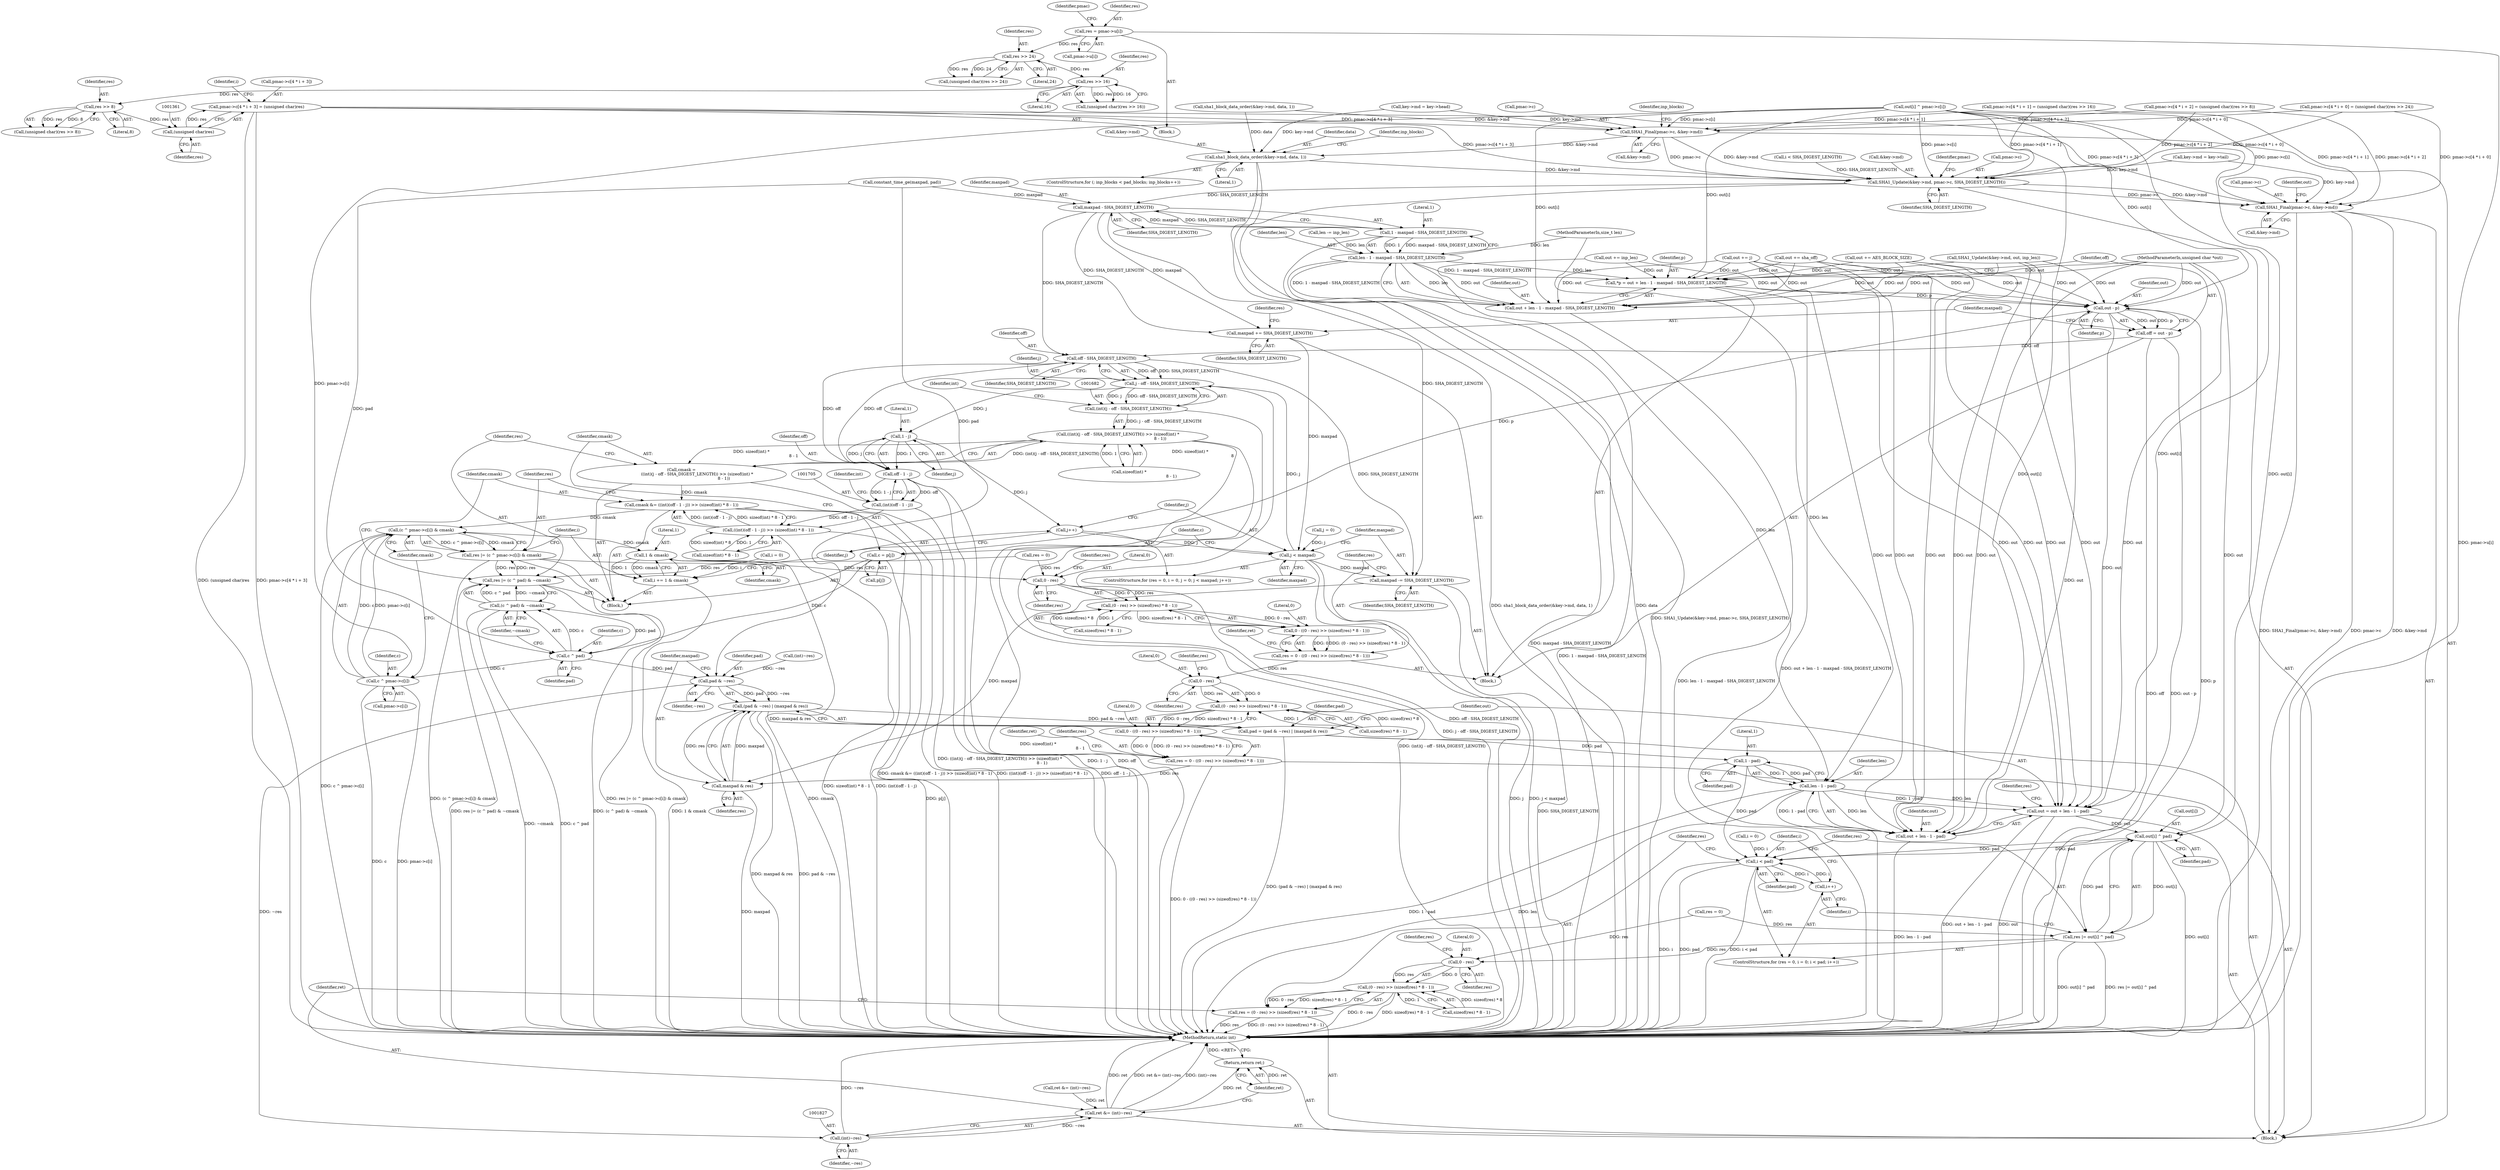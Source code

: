 digraph "0_openssl_68595c0c2886e7942a14f98c17a55a88afb6c292@array" {
"1001350" [label="(Call,pmac->c[4 * i + 3] = (unsigned char)res)"];
"1001360" [label="(Call,(unsigned char)res)"];
"1001347" [label="(Call,res >> 8)"];
"1001332" [label="(Call,res >> 16)"];
"1001317" [label="(Call,res >> 24)"];
"1001298" [label="(Call,res = pmac->u[i])"];
"1001530" [label="(Call,SHA1_Final(pmac->c, &key->md))"];
"1001594" [label="(Call,sha1_block_data_order(&key->md, data, 1))"];
"1001608" [label="(Call,SHA1_Update(&key->md, pmac->c, SHA_DIGEST_LENGTH))"];
"1001617" [label="(Call,SHA1_Final(pmac->c, &key->md))"];
"1001641" [label="(Call,maxpad - SHA_DIGEST_LENGTH)"];
"1001639" [label="(Call,1 - maxpad - SHA_DIGEST_LENGTH)"];
"1001637" [label="(Call,len - 1 - maxpad - SHA_DIGEST_LENGTH)"];
"1001633" [label="(Call,*p = out + len - 1 - maxpad - SHA_DIGEST_LENGTH)"];
"1001647" [label="(Call,out - p)"];
"1001645" [label="(Call,off = out - p)"];
"1001685" [label="(Call,off - SHA_DIGEST_LENGTH)"];
"1001683" [label="(Call,j - off - SHA_DIGEST_LENGTH)"];
"1001681" [label="(Call,(int)(j - off - SHA_DIGEST_LENGTH))"];
"1001680" [label="(Call,((int)(j - off - SHA_DIGEST_LENGTH)) >> (sizeof(int) *\n                                                                 8 - 1))"];
"1001678" [label="(Call,cmask =\n                        ((int)(j - off - SHA_DIGEST_LENGTH)) >> (sizeof(int) *\n                                                                 8 - 1))"];
"1001701" [label="(Call,cmask &= ((int)(off - 1 - j)) >> (sizeof(int) * 8 - 1))"];
"1001719" [label="(Call,(c ^ pmac->c[i]) & cmask)"];
"1001717" [label="(Call,res |= (c ^ pmac->c[i]) & cmask)"];
"1001694" [label="(Call,res |= (c ^ pad) & ~cmask)"];
"1001741" [label="(Call,0 - res)"];
"1001740" [label="(Call,(0 - res) >> (sizeof(res) * 8 - 1))"];
"1001738" [label="(Call,0 - ((0 - res) >> (sizeof(res) * 8 - 1)))"];
"1001736" [label="(Call,res = 0 - ((0 - res) >> (sizeof(res) * 8 - 1)))"];
"1001760" [label="(Call,0 - res)"];
"1001759" [label="(Call,(0 - res) >> (sizeof(res) * 8 - 1))"];
"1001757" [label="(Call,0 - ((0 - res) >> (sizeof(res) * 8 - 1)))"];
"1001755" [label="(Call,res = 0 - ((0 - res) >> (sizeof(res) * 8 - 1)))"];
"1001780" [label="(Call,maxpad & res)"];
"1001776" [label="(Call,(pad & ~res) | (maxpad & res))"];
"1001774" [label="(Call,pad = (pad & ~res) | (maxpad & res))"];
"1001789" [label="(Call,1 - pad)"];
"1001787" [label="(Call,len - 1 - pad)"];
"1001783" [label="(Call,out = out + len - 1 - pad)"];
"1001807" [label="(Call,out[i] ^ pad)"];
"1001800" [label="(Call,i < pad)"];
"1001803" [label="(Call,i++)"];
"1001805" [label="(Call,res |= out[i] ^ pad)"];
"1001815" [label="(Call,0 - res)"];
"1001814" [label="(Call,(0 - res) >> (sizeof(res) * 8 - 1))"];
"1001812" [label="(Call,res = (0 - res) >> (sizeof(res) * 8 - 1))"];
"1001785" [label="(Call,out + len - 1 - pad)"];
"1001730" [label="(Call,1 & cmask)"];
"1001728" [label="(Call,i += 1 & cmask)"];
"1001708" [label="(Call,1 - j)"];
"1001670" [label="(Call,j++)"];
"1001667" [label="(Call,j < maxpad)"];
"1001733" [label="(Call,maxpad -= SHA_DIGEST_LENGTH)"];
"1001706" [label="(Call,off - 1 - j)"];
"1001704" [label="(Call,(int)(off - 1 - j))"];
"1001703" [label="(Call,((int)(off - 1 - j)) >> (sizeof(int) * 8 - 1))"];
"1001673" [label="(Call,c = p[j])"];
"1001697" [label="(Call,c ^ pad)"];
"1001696" [label="(Call,(c ^ pad) & ~cmask)"];
"1001720" [label="(Call,c ^ pmac->c[i])"];
"1001777" [label="(Call,pad & ~res)"];
"1001826" [label="(Call,(int)~res)"];
"1001824" [label="(Call,ret &= (int)~res)"];
"1001829" [label="(Return,return ret;)"];
"1001635" [label="(Call,out + len - 1 - maxpad - SHA_DIGEST_LENGTH)"];
"1001652" [label="(Call,maxpad += SHA_DIGEST_LENGTH)"];
"1001613" [label="(Call,pmac->c)"];
"1001704" [label="(Call,(int)(off - 1 - j))"];
"1001673" [label="(Call,c = p[j])"];
"1001658" [label="(Identifier,res)"];
"1001739" [label="(Literal,0)"];
"1001531" [label="(Call,pmac->c)"];
"1001694" [label="(Call,res |= (c ^ pad) & ~cmask)"];
"1001600" [label="(Literal,1)"];
"1001805" [label="(Call,res |= out[i] ^ pad)"];
"1001639" [label="(Call,1 - maxpad - SHA_DIGEST_LENGTH)"];
"1001654" [label="(Identifier,SHA_DIGEST_LENGTH)"];
"1001688" [label="(Call,sizeof(int) *\n                                                                 8 - 1)"];
"1001731" [label="(Literal,1)"];
"1001643" [label="(Identifier,SHA_DIGEST_LENGTH)"];
"1001794" [label="(Call,res = 0)"];
"1001530" [label="(Call,SHA1_Final(pmac->c, &key->md))"];
"1001348" [label="(Identifier,res)"];
"1001783" [label="(Call,out = out + len - 1 - pad)"];
"1001298" [label="(Call,res = pmac->u[i])"];
"1001747" [label="(Identifier,res)"];
"1001333" [label="(Identifier,res)"];
"1001761" [label="(Literal,0)"];
"1001788" [label="(Identifier,len)"];
"1001710" [label="(Identifier,j)"];
"1001636" [label="(Identifier,out)"];
"1001617" [label="(Call,SHA1_Final(pmac->c, &key->md))"];
"1001721" [label="(Identifier,c)"];
"1001646" [label="(Identifier,off)"];
"1001649" [label="(Identifier,p)"];
"1001669" [label="(Identifier,maxpad)"];
"1001789" [label="(Call,1 - pad)"];
"1001320" [label="(Call,pmac->c[4 * i + 1] = (unsigned char)(res >> 16))"];
"1001681" [label="(Call,(int)(j - off - SHA_DIGEST_LENGTH))"];
"1001801" [label="(Identifier,i)"];
"1001350" [label="(Call,pmac->c[4 * i + 3] = (unsigned char)res)"];
"1001618" [label="(Call,pmac->c)"];
"1001733" [label="(Call,maxpad -= SHA_DIGEST_LENGTH)"];
"1001616" [label="(Identifier,SHA_DIGEST_LENGTH)"];
"1001813" [label="(Identifier,res)"];
"1001732" [label="(Identifier,cmask)"];
"1001588" [label="(ControlStructure,for (; inp_blocks < pad_blocks; inp_blocks++))"];
"1001626" [label="(Identifier,out)"];
"1001668" [label="(Identifier,j)"];
"1001372" [label="(Call,sha1_block_data_order(&key->md, data, 1))"];
"1001766" [label="(Identifier,res)"];
"1001667" [label="(Call,j < maxpad)"];
"1001648" [label="(Identifier,out)"];
"1001769" [label="(Call,ret &= (int)~res)"];
"1001743" [label="(Identifier,res)"];
"1001759" [label="(Call,(0 - res) >> (sizeof(res) * 8 - 1))"];
"1001647" [label="(Call,out - p)"];
"1000540" [label="(Call,i < SHA_DIGEST_LENGTH)"];
"1000844" [label="(Call,out += j)"];
"1001638" [label="(Identifier,len)"];
"1001814" [label="(Call,(0 - res) >> (sizeof(res) * 8 - 1))"];
"1001778" [label="(Identifier,pad)"];
"1001674" [label="(Identifier,c)"];
"1001738" [label="(Call,0 - ((0 - res) >> (sizeof(res) * 8 - 1)))"];
"1001800" [label="(Call,i < pad)"];
"1001625" [label="(Call,out += inp_len)"];
"1001308" [label="(Identifier,pmac)"];
"1001736" [label="(Call,res = 0 - ((0 - res) >> (sizeof(res) * 8 - 1)))"];
"1001542" [label="(Identifier,inp_blocks)"];
"1001782" [label="(Identifier,res)"];
"1001786" [label="(Identifier,out)"];
"1001657" [label="(Call,res = 0)"];
"1001678" [label="(Call,cmask =\n                        ((int)(j - off - SHA_DIGEST_LENGTH)) >> (sizeof(int) *\n                                                                 8 - 1))"];
"1001635" [label="(Call,out + len - 1 - maxpad - SHA_DIGEST_LENGTH)"];
"1001653" [label="(Identifier,maxpad)"];
"1001757" [label="(Call,0 - ((0 - res) >> (sizeof(res) * 8 - 1)))"];
"1001755" [label="(Call,res = 0 - ((0 - res) >> (sizeof(res) * 8 - 1)))"];
"1001787" [label="(Call,len - 1 - pad)"];
"1001744" [label="(Call,sizeof(res) * 8 - 1)"];
"1001777" [label="(Call,pad & ~res)"];
"1001670" [label="(Call,j++)"];
"1001727" [label="(Identifier,cmask)"];
"1001700" [label="(Identifier,~cmask)"];
"1001599" [label="(Identifier,data)"];
"1001637" [label="(Call,len - 1 - maxpad - SHA_DIGEST_LENGTH)"];
"1001687" [label="(Identifier,SHA_DIGEST_LENGTH)"];
"1001702" [label="(Identifier,cmask)"];
"1001675" [label="(Call,p[j])"];
"1001806" [label="(Identifier,res)"];
"1001722" [label="(Call,pmac->c[i])"];
"1001701" [label="(Call,cmask &= ((int)(off - 1 - j)) >> (sizeof(int) * 8 - 1))"];
"1001817" [label="(Identifier,res)"];
"1001691" [label="(Identifier,int)"];
"1001714" [label="(Identifier,int)"];
"1001699" [label="(Identifier,pad)"];
"1001708" [label="(Call,1 - j)"];
"1001362" [label="(Identifier,res)"];
"1001633" [label="(Call,*p = out + len - 1 - maxpad - SHA_DIGEST_LENGTH)"];
"1001774" [label="(Call,pad = (pad & ~res) | (maxpad & res))"];
"1001825" [label="(Identifier,ret)"];
"1001784" [label="(Identifier,out)"];
"1001679" [label="(Identifier,cmask)"];
"1001645" [label="(Call,off = out - p)"];
"1000126" [label="(MethodParameterIn,size_t len)"];
"1001609" [label="(Call,&key->md)"];
"1001652" [label="(Call,maxpad += SHA_DIGEST_LENGTH)"];
"1001719" [label="(Call,(c ^ pmac->c[i]) & cmask)"];
"1001717" [label="(Call,res |= (c ^ pmac->c[i]) & cmask)"];
"1000643" [label="(Call,constant_time_ge(maxpad, pad))"];
"1001818" [label="(Call,sizeof(res) * 8 - 1)"];
"1001737" [label="(Identifier,res)"];
"1001300" [label="(Call,pmac->u[i])"];
"1001695" [label="(Identifier,res)"];
"1001319" [label="(Literal,24)"];
"1001775" [label="(Identifier,pad)"];
"1001971" [label="(MethodReturn,static int)"];
"1001317" [label="(Call,res >> 24)"];
"1001815" [label="(Call,0 - res)"];
"1001711" [label="(Call,sizeof(int) * 8 - 1)"];
"1001664" [label="(Call,j = 0)"];
"1001640" [label="(Literal,1)"];
"1001684" [label="(Identifier,j)"];
"1001655" [label="(ControlStructure,for (res = 0, i = 0, j = 0; j < maxpad; j++))"];
"1001698" [label="(Identifier,c)"];
"1001297" [label="(Block,)"];
"1001830" [label="(Identifier,ret)"];
"1001296" [label="(Identifier,i)"];
"1001821" [label="(Identifier,res)"];
"1001593" [label="(Identifier,inp_blocks)"];
"1000800" [label="(Call,SHA1_Update(&key->md, out, inp_len))"];
"1001351" [label="(Call,pmac->c[4 * i + 3])"];
"1001534" [label="(Call,&key->md)"];
"1001779" [label="(Identifier,~res)"];
"1001781" [label="(Identifier,maxpad)"];
"1001718" [label="(Identifier,res)"];
"1001808" [label="(Call,out[i])"];
"1001780" [label="(Call,maxpad & res)"];
"1001697" [label="(Call,c ^ pad)"];
"1001735" [label="(Identifier,SHA_DIGEST_LENGTH)"];
"1001345" [label="(Call,(unsigned char)(res >> 8))"];
"1001680" [label="(Call,((int)(j - off - SHA_DIGEST_LENGTH)) >> (sizeof(int) *\n                                                                 8 - 1))"];
"1001790" [label="(Literal,1)"];
"1001797" [label="(Call,i = 0)"];
"1001628" [label="(Call,len -= inp_len)"];
"1001758" [label="(Literal,0)"];
"1001829" [label="(Return,return ret;)"];
"1001709" [label="(Literal,1)"];
"1001335" [label="(Call,pmac->c[4 * i + 2] = (unsigned char)(res >> 8))"];
"1001740" [label="(Call,(0 - res) >> (sizeof(res) * 8 - 1))"];
"1001826" [label="(Call,(int)~res)"];
"1000547" [label="(Call,out[i] ^ pmac->c[i])"];
"1001318" [label="(Identifier,res)"];
"1001621" [label="(Call,&key->md)"];
"1001631" [label="(Block,)"];
"1001332" [label="(Call,res >> 16)"];
"1001771" [label="(Call,(int)~res)"];
"1001734" [label="(Identifier,maxpad)"];
"1001672" [label="(Block,)"];
"1000775" [label="(Call,out += sha_off)"];
"1001634" [label="(Identifier,p)"];
"1001683" [label="(Call,j - off - SHA_DIGEST_LENGTH)"];
"1001760" [label="(Call,0 - res)"];
"1001686" [label="(Identifier,off)"];
"1001729" [label="(Identifier,i)"];
"1000453" [label="(Block,)"];
"1001671" [label="(Identifier,j)"];
"1001594" [label="(Call,sha1_block_data_order(&key->md, data, 1))"];
"1001641" [label="(Call,maxpad - SHA_DIGEST_LENGTH)"];
"1001703" [label="(Call,((int)(off - 1 - j)) >> (sizeof(int) * 8 - 1))"];
"1001347" [label="(Call,res >> 8)"];
"1001315" [label="(Call,(unsigned char)(res >> 24))"];
"1001595" [label="(Call,&key->md)"];
"1001741" [label="(Call,0 - res)"];
"1001330" [label="(Call,(unsigned char)(res >> 16))"];
"1001803" [label="(Call,i++)"];
"1000124" [label="(MethodParameterIn,unsigned char *out)"];
"1001685" [label="(Call,off - SHA_DIGEST_LENGTH)"];
"1001807" [label="(Call,out[i] ^ pad)"];
"1001802" [label="(Identifier,pad)"];
"1001742" [label="(Literal,0)"];
"1000683" [label="(Call,key->md = key->head)"];
"1001707" [label="(Identifier,off)"];
"1001816" [label="(Literal,0)"];
"1001334" [label="(Literal,16)"];
"1001824" [label="(Call,ret &= (int)~res)"];
"1001763" [label="(Call,sizeof(res) * 8 - 1)"];
"1001770" [label="(Identifier,ret)"];
"1001619" [label="(Identifier,pmac)"];
"1001804" [label="(Identifier,i)"];
"1001751" [label="(Identifier,ret)"];
"1001828" [label="(Identifier,~res)"];
"1001728" [label="(Call,i += 1 & cmask)"];
"1001792" [label="(ControlStructure,for (res = 0, i = 0; i < pad; i++))"];
"1001785" [label="(Call,out + len - 1 - pad)"];
"1000516" [label="(Call,out += AES_BLOCK_SIZE)"];
"1001811" [label="(Identifier,pad)"];
"1001756" [label="(Identifier,res)"];
"1001601" [label="(Call,key->md = key->tail)"];
"1001720" [label="(Call,c ^ pmac->c[i])"];
"1001776" [label="(Call,(pad & ~res) | (maxpad & res))"];
"1001795" [label="(Identifier,res)"];
"1001762" [label="(Identifier,res)"];
"1001299" [label="(Identifier,res)"];
"1001706" [label="(Call,off - 1 - j)"];
"1001642" [label="(Identifier,maxpad)"];
"1001305" [label="(Call,pmac->c[4 * i + 0] = (unsigned char)(res >> 24))"];
"1001730" [label="(Call,1 & cmask)"];
"1001696" [label="(Call,(c ^ pad) & ~cmask)"];
"1001608" [label="(Call,SHA1_Update(&key->md, pmac->c, SHA_DIGEST_LENGTH))"];
"1001791" [label="(Identifier,pad)"];
"1001812" [label="(Call,res = (0 - res) >> (sizeof(res) * 8 - 1))"];
"1001661" [label="(Call,i = 0)"];
"1001349" [label="(Literal,8)"];
"1001360" [label="(Call,(unsigned char)res)"];
"1001350" -> "1001297"  [label="AST: "];
"1001350" -> "1001360"  [label="CFG: "];
"1001351" -> "1001350"  [label="AST: "];
"1001360" -> "1001350"  [label="AST: "];
"1001296" -> "1001350"  [label="CFG: "];
"1001350" -> "1001971"  [label="DDG: (unsigned char)res"];
"1001350" -> "1001971"  [label="DDG: pmac->c[4 * i + 3]"];
"1001360" -> "1001350"  [label="DDG: res"];
"1001350" -> "1001530"  [label="DDG: pmac->c[4 * i + 3]"];
"1001350" -> "1001608"  [label="DDG: pmac->c[4 * i + 3]"];
"1001350" -> "1001617"  [label="DDG: pmac->c[4 * i + 3]"];
"1001360" -> "1001362"  [label="CFG: "];
"1001361" -> "1001360"  [label="AST: "];
"1001362" -> "1001360"  [label="AST: "];
"1001347" -> "1001360"  [label="DDG: res"];
"1001347" -> "1001345"  [label="AST: "];
"1001347" -> "1001349"  [label="CFG: "];
"1001348" -> "1001347"  [label="AST: "];
"1001349" -> "1001347"  [label="AST: "];
"1001345" -> "1001347"  [label="CFG: "];
"1001347" -> "1001345"  [label="DDG: res"];
"1001347" -> "1001345"  [label="DDG: 8"];
"1001332" -> "1001347"  [label="DDG: res"];
"1001332" -> "1001330"  [label="AST: "];
"1001332" -> "1001334"  [label="CFG: "];
"1001333" -> "1001332"  [label="AST: "];
"1001334" -> "1001332"  [label="AST: "];
"1001330" -> "1001332"  [label="CFG: "];
"1001332" -> "1001330"  [label="DDG: res"];
"1001332" -> "1001330"  [label="DDG: 16"];
"1001317" -> "1001332"  [label="DDG: res"];
"1001317" -> "1001315"  [label="AST: "];
"1001317" -> "1001319"  [label="CFG: "];
"1001318" -> "1001317"  [label="AST: "];
"1001319" -> "1001317"  [label="AST: "];
"1001315" -> "1001317"  [label="CFG: "];
"1001317" -> "1001315"  [label="DDG: res"];
"1001317" -> "1001315"  [label="DDG: 24"];
"1001298" -> "1001317"  [label="DDG: res"];
"1001298" -> "1001297"  [label="AST: "];
"1001298" -> "1001300"  [label="CFG: "];
"1001299" -> "1001298"  [label="AST: "];
"1001300" -> "1001298"  [label="AST: "];
"1001308" -> "1001298"  [label="CFG: "];
"1001298" -> "1001971"  [label="DDG: pmac->u[i]"];
"1001530" -> "1000453"  [label="AST: "];
"1001530" -> "1001534"  [label="CFG: "];
"1001531" -> "1001530"  [label="AST: "];
"1001534" -> "1001530"  [label="AST: "];
"1001542" -> "1001530"  [label="CFG: "];
"1001320" -> "1001530"  [label="DDG: pmac->c[4 * i + 1]"];
"1000547" -> "1001530"  [label="DDG: pmac->c[i]"];
"1001335" -> "1001530"  [label="DDG: pmac->c[4 * i + 2]"];
"1001305" -> "1001530"  [label="DDG: pmac->c[4 * i + 0]"];
"1000683" -> "1001530"  [label="DDG: key->md"];
"1001372" -> "1001530"  [label="DDG: &key->md"];
"1001530" -> "1001594"  [label="DDG: &key->md"];
"1001530" -> "1001608"  [label="DDG: &key->md"];
"1001530" -> "1001608"  [label="DDG: pmac->c"];
"1001594" -> "1001588"  [label="AST: "];
"1001594" -> "1001600"  [label="CFG: "];
"1001595" -> "1001594"  [label="AST: "];
"1001599" -> "1001594"  [label="AST: "];
"1001600" -> "1001594"  [label="AST: "];
"1001593" -> "1001594"  [label="CFG: "];
"1001594" -> "1001971"  [label="DDG: data"];
"1001594" -> "1001971"  [label="DDG: sha1_block_data_order(&key->md, data, 1)"];
"1000683" -> "1001594"  [label="DDG: key->md"];
"1001372" -> "1001594"  [label="DDG: data"];
"1001594" -> "1001608"  [label="DDG: &key->md"];
"1001608" -> "1000453"  [label="AST: "];
"1001608" -> "1001616"  [label="CFG: "];
"1001609" -> "1001608"  [label="AST: "];
"1001613" -> "1001608"  [label="AST: "];
"1001616" -> "1001608"  [label="AST: "];
"1001619" -> "1001608"  [label="CFG: "];
"1001608" -> "1001971"  [label="DDG: SHA1_Update(&key->md, pmac->c, SHA_DIGEST_LENGTH)"];
"1001601" -> "1001608"  [label="DDG: key->md"];
"1001320" -> "1001608"  [label="DDG: pmac->c[4 * i + 1]"];
"1000547" -> "1001608"  [label="DDG: pmac->c[i]"];
"1001335" -> "1001608"  [label="DDG: pmac->c[4 * i + 2]"];
"1001305" -> "1001608"  [label="DDG: pmac->c[4 * i + 0]"];
"1000540" -> "1001608"  [label="DDG: SHA_DIGEST_LENGTH"];
"1001608" -> "1001617"  [label="DDG: pmac->c"];
"1001608" -> "1001617"  [label="DDG: &key->md"];
"1001608" -> "1001641"  [label="DDG: SHA_DIGEST_LENGTH"];
"1001617" -> "1000453"  [label="AST: "];
"1001617" -> "1001621"  [label="CFG: "];
"1001618" -> "1001617"  [label="AST: "];
"1001621" -> "1001617"  [label="AST: "];
"1001626" -> "1001617"  [label="CFG: "];
"1001617" -> "1001971"  [label="DDG: &key->md"];
"1001617" -> "1001971"  [label="DDG: SHA1_Final(pmac->c, &key->md)"];
"1001617" -> "1001971"  [label="DDG: pmac->c"];
"1001320" -> "1001617"  [label="DDG: pmac->c[4 * i + 1]"];
"1000547" -> "1001617"  [label="DDG: pmac->c[i]"];
"1001335" -> "1001617"  [label="DDG: pmac->c[4 * i + 2]"];
"1001305" -> "1001617"  [label="DDG: pmac->c[4 * i + 0]"];
"1001601" -> "1001617"  [label="DDG: key->md"];
"1001641" -> "1001639"  [label="AST: "];
"1001641" -> "1001643"  [label="CFG: "];
"1001642" -> "1001641"  [label="AST: "];
"1001643" -> "1001641"  [label="AST: "];
"1001639" -> "1001641"  [label="CFG: "];
"1001641" -> "1001639"  [label="DDG: maxpad"];
"1001641" -> "1001639"  [label="DDG: SHA_DIGEST_LENGTH"];
"1000643" -> "1001641"  [label="DDG: maxpad"];
"1001641" -> "1001652"  [label="DDG: SHA_DIGEST_LENGTH"];
"1001641" -> "1001652"  [label="DDG: maxpad"];
"1001641" -> "1001685"  [label="DDG: SHA_DIGEST_LENGTH"];
"1001641" -> "1001733"  [label="DDG: SHA_DIGEST_LENGTH"];
"1001639" -> "1001637"  [label="AST: "];
"1001640" -> "1001639"  [label="AST: "];
"1001637" -> "1001639"  [label="CFG: "];
"1001639" -> "1001971"  [label="DDG: maxpad - SHA_DIGEST_LENGTH"];
"1001639" -> "1001637"  [label="DDG: 1"];
"1001639" -> "1001637"  [label="DDG: maxpad - SHA_DIGEST_LENGTH"];
"1001637" -> "1001635"  [label="AST: "];
"1001638" -> "1001637"  [label="AST: "];
"1001635" -> "1001637"  [label="CFG: "];
"1001637" -> "1001971"  [label="DDG: 1 - maxpad - SHA_DIGEST_LENGTH"];
"1001637" -> "1001633"  [label="DDG: len"];
"1001637" -> "1001633"  [label="DDG: 1 - maxpad - SHA_DIGEST_LENGTH"];
"1001637" -> "1001635"  [label="DDG: len"];
"1001637" -> "1001635"  [label="DDG: 1 - maxpad - SHA_DIGEST_LENGTH"];
"1001628" -> "1001637"  [label="DDG: len"];
"1000126" -> "1001637"  [label="DDG: len"];
"1001637" -> "1001787"  [label="DDG: len"];
"1001633" -> "1001631"  [label="AST: "];
"1001633" -> "1001635"  [label="CFG: "];
"1001634" -> "1001633"  [label="AST: "];
"1001635" -> "1001633"  [label="AST: "];
"1001646" -> "1001633"  [label="CFG: "];
"1001633" -> "1001971"  [label="DDG: out + len - 1 - maxpad - SHA_DIGEST_LENGTH"];
"1000547" -> "1001633"  [label="DDG: out[i]"];
"1001625" -> "1001633"  [label="DDG: out"];
"1000124" -> "1001633"  [label="DDG: out"];
"1000516" -> "1001633"  [label="DDG: out"];
"1000800" -> "1001633"  [label="DDG: out"];
"1000775" -> "1001633"  [label="DDG: out"];
"1000844" -> "1001633"  [label="DDG: out"];
"1001633" -> "1001647"  [label="DDG: p"];
"1001647" -> "1001645"  [label="AST: "];
"1001647" -> "1001649"  [label="CFG: "];
"1001648" -> "1001647"  [label="AST: "];
"1001649" -> "1001647"  [label="AST: "];
"1001645" -> "1001647"  [label="CFG: "];
"1001647" -> "1001971"  [label="DDG: p"];
"1001647" -> "1001645"  [label="DDG: out"];
"1001647" -> "1001645"  [label="DDG: p"];
"1000547" -> "1001647"  [label="DDG: out[i]"];
"1000124" -> "1001647"  [label="DDG: out"];
"1000516" -> "1001647"  [label="DDG: out"];
"1000800" -> "1001647"  [label="DDG: out"];
"1000775" -> "1001647"  [label="DDG: out"];
"1000844" -> "1001647"  [label="DDG: out"];
"1001625" -> "1001647"  [label="DDG: out"];
"1001647" -> "1001673"  [label="DDG: p"];
"1001647" -> "1001783"  [label="DDG: out"];
"1001647" -> "1001785"  [label="DDG: out"];
"1001645" -> "1001631"  [label="AST: "];
"1001646" -> "1001645"  [label="AST: "];
"1001653" -> "1001645"  [label="CFG: "];
"1001645" -> "1001971"  [label="DDG: off"];
"1001645" -> "1001971"  [label="DDG: out - p"];
"1001645" -> "1001685"  [label="DDG: off"];
"1001685" -> "1001683"  [label="AST: "];
"1001685" -> "1001687"  [label="CFG: "];
"1001686" -> "1001685"  [label="AST: "];
"1001687" -> "1001685"  [label="AST: "];
"1001683" -> "1001685"  [label="CFG: "];
"1001685" -> "1001683"  [label="DDG: off"];
"1001685" -> "1001683"  [label="DDG: SHA_DIGEST_LENGTH"];
"1001706" -> "1001685"  [label="DDG: off"];
"1001685" -> "1001706"  [label="DDG: off"];
"1001685" -> "1001733"  [label="DDG: SHA_DIGEST_LENGTH"];
"1001683" -> "1001681"  [label="AST: "];
"1001684" -> "1001683"  [label="AST: "];
"1001681" -> "1001683"  [label="CFG: "];
"1001683" -> "1001971"  [label="DDG: off - SHA_DIGEST_LENGTH"];
"1001683" -> "1001681"  [label="DDG: j"];
"1001683" -> "1001681"  [label="DDG: off - SHA_DIGEST_LENGTH"];
"1001667" -> "1001683"  [label="DDG: j"];
"1001683" -> "1001708"  [label="DDG: j"];
"1001681" -> "1001680"  [label="AST: "];
"1001682" -> "1001681"  [label="AST: "];
"1001691" -> "1001681"  [label="CFG: "];
"1001681" -> "1001971"  [label="DDG: j - off - SHA_DIGEST_LENGTH"];
"1001681" -> "1001680"  [label="DDG: j - off - SHA_DIGEST_LENGTH"];
"1001680" -> "1001678"  [label="AST: "];
"1001680" -> "1001688"  [label="CFG: "];
"1001688" -> "1001680"  [label="AST: "];
"1001678" -> "1001680"  [label="CFG: "];
"1001680" -> "1001971"  [label="DDG: sizeof(int) *\n                                                                 8 - 1"];
"1001680" -> "1001971"  [label="DDG: (int)(j - off - SHA_DIGEST_LENGTH)"];
"1001680" -> "1001678"  [label="DDG: (int)(j - off - SHA_DIGEST_LENGTH)"];
"1001680" -> "1001678"  [label="DDG: sizeof(int) *\n                                                                 8 - 1"];
"1001688" -> "1001680"  [label="DDG: sizeof(int) *\n                                                                 8"];
"1001688" -> "1001680"  [label="DDG: 1"];
"1001678" -> "1001672"  [label="AST: "];
"1001679" -> "1001678"  [label="AST: "];
"1001695" -> "1001678"  [label="CFG: "];
"1001678" -> "1001971"  [label="DDG: ((int)(j - off - SHA_DIGEST_LENGTH)) >> (sizeof(int) *\n                                                                 8 - 1)"];
"1001678" -> "1001701"  [label="DDG: cmask"];
"1001701" -> "1001672"  [label="AST: "];
"1001701" -> "1001703"  [label="CFG: "];
"1001702" -> "1001701"  [label="AST: "];
"1001703" -> "1001701"  [label="AST: "];
"1001718" -> "1001701"  [label="CFG: "];
"1001701" -> "1001971"  [label="DDG: cmask &= ((int)(off - 1 - j)) >> (sizeof(int) * 8 - 1)"];
"1001701" -> "1001971"  [label="DDG: ((int)(off - 1 - j)) >> (sizeof(int) * 8 - 1)"];
"1001703" -> "1001701"  [label="DDG: (int)(off - 1 - j)"];
"1001703" -> "1001701"  [label="DDG: sizeof(int) * 8 - 1"];
"1001701" -> "1001719"  [label="DDG: cmask"];
"1001719" -> "1001717"  [label="AST: "];
"1001719" -> "1001727"  [label="CFG: "];
"1001720" -> "1001719"  [label="AST: "];
"1001727" -> "1001719"  [label="AST: "];
"1001717" -> "1001719"  [label="CFG: "];
"1001719" -> "1001971"  [label="DDG: c ^ pmac->c[i]"];
"1001719" -> "1001717"  [label="DDG: c ^ pmac->c[i]"];
"1001719" -> "1001717"  [label="DDG: cmask"];
"1001720" -> "1001719"  [label="DDG: c"];
"1001720" -> "1001719"  [label="DDG: pmac->c[i]"];
"1001719" -> "1001730"  [label="DDG: cmask"];
"1001717" -> "1001672"  [label="AST: "];
"1001718" -> "1001717"  [label="AST: "];
"1001729" -> "1001717"  [label="CFG: "];
"1001717" -> "1001971"  [label="DDG: (c ^ pmac->c[i]) & cmask"];
"1001717" -> "1001971"  [label="DDG: res |= (c ^ pmac->c[i]) & cmask"];
"1001717" -> "1001694"  [label="DDG: res"];
"1001694" -> "1001717"  [label="DDG: res"];
"1001717" -> "1001741"  [label="DDG: res"];
"1001694" -> "1001672"  [label="AST: "];
"1001694" -> "1001696"  [label="CFG: "];
"1001695" -> "1001694"  [label="AST: "];
"1001696" -> "1001694"  [label="AST: "];
"1001702" -> "1001694"  [label="CFG: "];
"1001694" -> "1001971"  [label="DDG: (c ^ pad) & ~cmask"];
"1001694" -> "1001971"  [label="DDG: res |= (c ^ pad) & ~cmask"];
"1001657" -> "1001694"  [label="DDG: res"];
"1001696" -> "1001694"  [label="DDG: c ^ pad"];
"1001696" -> "1001694"  [label="DDG: ~cmask"];
"1001741" -> "1001740"  [label="AST: "];
"1001741" -> "1001743"  [label="CFG: "];
"1001742" -> "1001741"  [label="AST: "];
"1001743" -> "1001741"  [label="AST: "];
"1001747" -> "1001741"  [label="CFG: "];
"1001741" -> "1001740"  [label="DDG: 0"];
"1001741" -> "1001740"  [label="DDG: res"];
"1001657" -> "1001741"  [label="DDG: res"];
"1001740" -> "1001738"  [label="AST: "];
"1001740" -> "1001744"  [label="CFG: "];
"1001744" -> "1001740"  [label="AST: "];
"1001738" -> "1001740"  [label="CFG: "];
"1001740" -> "1001738"  [label="DDG: 0 - res"];
"1001740" -> "1001738"  [label="DDG: sizeof(res) * 8 - 1"];
"1001744" -> "1001740"  [label="DDG: sizeof(res) * 8"];
"1001744" -> "1001740"  [label="DDG: 1"];
"1001738" -> "1001736"  [label="AST: "];
"1001739" -> "1001738"  [label="AST: "];
"1001736" -> "1001738"  [label="CFG: "];
"1001738" -> "1001736"  [label="DDG: 0"];
"1001738" -> "1001736"  [label="DDG: (0 - res) >> (sizeof(res) * 8 - 1)"];
"1001736" -> "1001631"  [label="AST: "];
"1001737" -> "1001736"  [label="AST: "];
"1001751" -> "1001736"  [label="CFG: "];
"1001736" -> "1001760"  [label="DDG: res"];
"1001760" -> "1001759"  [label="AST: "];
"1001760" -> "1001762"  [label="CFG: "];
"1001761" -> "1001760"  [label="AST: "];
"1001762" -> "1001760"  [label="AST: "];
"1001766" -> "1001760"  [label="CFG: "];
"1001760" -> "1001759"  [label="DDG: 0"];
"1001760" -> "1001759"  [label="DDG: res"];
"1001759" -> "1001757"  [label="AST: "];
"1001759" -> "1001763"  [label="CFG: "];
"1001763" -> "1001759"  [label="AST: "];
"1001757" -> "1001759"  [label="CFG: "];
"1001759" -> "1001757"  [label="DDG: 0 - res"];
"1001759" -> "1001757"  [label="DDG: sizeof(res) * 8 - 1"];
"1001763" -> "1001759"  [label="DDG: sizeof(res) * 8"];
"1001763" -> "1001759"  [label="DDG: 1"];
"1001757" -> "1001755"  [label="AST: "];
"1001758" -> "1001757"  [label="AST: "];
"1001755" -> "1001757"  [label="CFG: "];
"1001757" -> "1001755"  [label="DDG: 0"];
"1001757" -> "1001755"  [label="DDG: (0 - res) >> (sizeof(res) * 8 - 1)"];
"1001755" -> "1000453"  [label="AST: "];
"1001756" -> "1001755"  [label="AST: "];
"1001770" -> "1001755"  [label="CFG: "];
"1001755" -> "1001971"  [label="DDG: 0 - ((0 - res) >> (sizeof(res) * 8 - 1))"];
"1001755" -> "1001780"  [label="DDG: res"];
"1001780" -> "1001776"  [label="AST: "];
"1001780" -> "1001782"  [label="CFG: "];
"1001781" -> "1001780"  [label="AST: "];
"1001782" -> "1001780"  [label="AST: "];
"1001776" -> "1001780"  [label="CFG: "];
"1001780" -> "1001971"  [label="DDG: maxpad"];
"1001780" -> "1001776"  [label="DDG: maxpad"];
"1001780" -> "1001776"  [label="DDG: res"];
"1001733" -> "1001780"  [label="DDG: maxpad"];
"1001776" -> "1001774"  [label="AST: "];
"1001777" -> "1001776"  [label="AST: "];
"1001774" -> "1001776"  [label="CFG: "];
"1001776" -> "1001971"  [label="DDG: maxpad & res"];
"1001776" -> "1001971"  [label="DDG: pad & ~res"];
"1001776" -> "1001774"  [label="DDG: pad & ~res"];
"1001776" -> "1001774"  [label="DDG: maxpad & res"];
"1001777" -> "1001776"  [label="DDG: pad"];
"1001777" -> "1001776"  [label="DDG: ~res"];
"1001774" -> "1000453"  [label="AST: "];
"1001775" -> "1001774"  [label="AST: "];
"1001784" -> "1001774"  [label="CFG: "];
"1001774" -> "1001971"  [label="DDG: (pad & ~res) | (maxpad & res)"];
"1001774" -> "1001789"  [label="DDG: pad"];
"1001789" -> "1001787"  [label="AST: "];
"1001789" -> "1001791"  [label="CFG: "];
"1001790" -> "1001789"  [label="AST: "];
"1001791" -> "1001789"  [label="AST: "];
"1001787" -> "1001789"  [label="CFG: "];
"1001789" -> "1001787"  [label="DDG: 1"];
"1001789" -> "1001787"  [label="DDG: pad"];
"1001789" -> "1001800"  [label="DDG: pad"];
"1001787" -> "1001785"  [label="AST: "];
"1001788" -> "1001787"  [label="AST: "];
"1001785" -> "1001787"  [label="CFG: "];
"1001787" -> "1001971"  [label="DDG: 1 - pad"];
"1001787" -> "1001971"  [label="DDG: len"];
"1001787" -> "1001783"  [label="DDG: len"];
"1001787" -> "1001783"  [label="DDG: 1 - pad"];
"1001787" -> "1001785"  [label="DDG: len"];
"1001787" -> "1001785"  [label="DDG: 1 - pad"];
"1000126" -> "1001787"  [label="DDG: len"];
"1001783" -> "1000453"  [label="AST: "];
"1001783" -> "1001785"  [label="CFG: "];
"1001784" -> "1001783"  [label="AST: "];
"1001785" -> "1001783"  [label="AST: "];
"1001795" -> "1001783"  [label="CFG: "];
"1001783" -> "1001971"  [label="DDG: out + len - 1 - pad"];
"1001783" -> "1001971"  [label="DDG: out"];
"1000547" -> "1001783"  [label="DDG: out[i]"];
"1000124" -> "1001783"  [label="DDG: out"];
"1000516" -> "1001783"  [label="DDG: out"];
"1000800" -> "1001783"  [label="DDG: out"];
"1000775" -> "1001783"  [label="DDG: out"];
"1000844" -> "1001783"  [label="DDG: out"];
"1001783" -> "1001807"  [label="DDG: out"];
"1001807" -> "1001805"  [label="AST: "];
"1001807" -> "1001811"  [label="CFG: "];
"1001808" -> "1001807"  [label="AST: "];
"1001811" -> "1001807"  [label="AST: "];
"1001805" -> "1001807"  [label="CFG: "];
"1001807" -> "1001971"  [label="DDG: out[i]"];
"1001807" -> "1001800"  [label="DDG: pad"];
"1001807" -> "1001805"  [label="DDG: out[i]"];
"1001807" -> "1001805"  [label="DDG: pad"];
"1000547" -> "1001807"  [label="DDG: out[i]"];
"1000124" -> "1001807"  [label="DDG: out"];
"1001800" -> "1001807"  [label="DDG: pad"];
"1001800" -> "1001792"  [label="AST: "];
"1001800" -> "1001802"  [label="CFG: "];
"1001801" -> "1001800"  [label="AST: "];
"1001802" -> "1001800"  [label="AST: "];
"1001806" -> "1001800"  [label="CFG: "];
"1001813" -> "1001800"  [label="CFG: "];
"1001800" -> "1001971"  [label="DDG: i"];
"1001800" -> "1001971"  [label="DDG: pad"];
"1001800" -> "1001971"  [label="DDG: i < pad"];
"1001803" -> "1001800"  [label="DDG: i"];
"1001797" -> "1001800"  [label="DDG: i"];
"1001800" -> "1001803"  [label="DDG: i"];
"1001803" -> "1001792"  [label="AST: "];
"1001803" -> "1001804"  [label="CFG: "];
"1001804" -> "1001803"  [label="AST: "];
"1001801" -> "1001803"  [label="CFG: "];
"1001805" -> "1001792"  [label="AST: "];
"1001806" -> "1001805"  [label="AST: "];
"1001804" -> "1001805"  [label="CFG: "];
"1001805" -> "1001971"  [label="DDG: res |= out[i] ^ pad"];
"1001805" -> "1001971"  [label="DDG: out[i] ^ pad"];
"1001794" -> "1001805"  [label="DDG: res"];
"1001805" -> "1001815"  [label="DDG: res"];
"1001815" -> "1001814"  [label="AST: "];
"1001815" -> "1001817"  [label="CFG: "];
"1001816" -> "1001815"  [label="AST: "];
"1001817" -> "1001815"  [label="AST: "];
"1001821" -> "1001815"  [label="CFG: "];
"1001815" -> "1001814"  [label="DDG: 0"];
"1001815" -> "1001814"  [label="DDG: res"];
"1001794" -> "1001815"  [label="DDG: res"];
"1001814" -> "1001812"  [label="AST: "];
"1001814" -> "1001818"  [label="CFG: "];
"1001818" -> "1001814"  [label="AST: "];
"1001812" -> "1001814"  [label="CFG: "];
"1001814" -> "1001971"  [label="DDG: 0 - res"];
"1001814" -> "1001971"  [label="DDG: sizeof(res) * 8 - 1"];
"1001814" -> "1001812"  [label="DDG: 0 - res"];
"1001814" -> "1001812"  [label="DDG: sizeof(res) * 8 - 1"];
"1001818" -> "1001814"  [label="DDG: sizeof(res) * 8"];
"1001818" -> "1001814"  [label="DDG: 1"];
"1001812" -> "1000453"  [label="AST: "];
"1001813" -> "1001812"  [label="AST: "];
"1001825" -> "1001812"  [label="CFG: "];
"1001812" -> "1001971"  [label="DDG: res"];
"1001812" -> "1001971"  [label="DDG: (0 - res) >> (sizeof(res) * 8 - 1)"];
"1001786" -> "1001785"  [label="AST: "];
"1001785" -> "1001971"  [label="DDG: len - 1 - pad"];
"1000547" -> "1001785"  [label="DDG: out[i]"];
"1000124" -> "1001785"  [label="DDG: out"];
"1000516" -> "1001785"  [label="DDG: out"];
"1000800" -> "1001785"  [label="DDG: out"];
"1000775" -> "1001785"  [label="DDG: out"];
"1000844" -> "1001785"  [label="DDG: out"];
"1001730" -> "1001728"  [label="AST: "];
"1001730" -> "1001732"  [label="CFG: "];
"1001731" -> "1001730"  [label="AST: "];
"1001732" -> "1001730"  [label="AST: "];
"1001728" -> "1001730"  [label="CFG: "];
"1001730" -> "1001971"  [label="DDG: cmask"];
"1001730" -> "1001728"  [label="DDG: 1"];
"1001730" -> "1001728"  [label="DDG: cmask"];
"1001728" -> "1001672"  [label="AST: "];
"1001729" -> "1001728"  [label="AST: "];
"1001671" -> "1001728"  [label="CFG: "];
"1001728" -> "1001971"  [label="DDG: 1 & cmask"];
"1001661" -> "1001728"  [label="DDG: i"];
"1001708" -> "1001706"  [label="AST: "];
"1001708" -> "1001710"  [label="CFG: "];
"1001709" -> "1001708"  [label="AST: "];
"1001710" -> "1001708"  [label="AST: "];
"1001706" -> "1001708"  [label="CFG: "];
"1001708" -> "1001670"  [label="DDG: j"];
"1001708" -> "1001706"  [label="DDG: 1"];
"1001708" -> "1001706"  [label="DDG: j"];
"1001670" -> "1001655"  [label="AST: "];
"1001670" -> "1001671"  [label="CFG: "];
"1001671" -> "1001670"  [label="AST: "];
"1001668" -> "1001670"  [label="CFG: "];
"1001670" -> "1001667"  [label="DDG: j"];
"1001667" -> "1001655"  [label="AST: "];
"1001667" -> "1001669"  [label="CFG: "];
"1001668" -> "1001667"  [label="AST: "];
"1001669" -> "1001667"  [label="AST: "];
"1001674" -> "1001667"  [label="CFG: "];
"1001734" -> "1001667"  [label="CFG: "];
"1001667" -> "1001971"  [label="DDG: j"];
"1001667" -> "1001971"  [label="DDG: j < maxpad"];
"1001664" -> "1001667"  [label="DDG: j"];
"1001652" -> "1001667"  [label="DDG: maxpad"];
"1001667" -> "1001733"  [label="DDG: maxpad"];
"1001733" -> "1001631"  [label="AST: "];
"1001733" -> "1001735"  [label="CFG: "];
"1001734" -> "1001733"  [label="AST: "];
"1001735" -> "1001733"  [label="AST: "];
"1001737" -> "1001733"  [label="CFG: "];
"1001733" -> "1001971"  [label="DDG: SHA_DIGEST_LENGTH"];
"1001706" -> "1001704"  [label="AST: "];
"1001707" -> "1001706"  [label="AST: "];
"1001704" -> "1001706"  [label="CFG: "];
"1001706" -> "1001971"  [label="DDG: 1 - j"];
"1001706" -> "1001971"  [label="DDG: off"];
"1001706" -> "1001704"  [label="DDG: off"];
"1001706" -> "1001704"  [label="DDG: 1 - j"];
"1001704" -> "1001703"  [label="AST: "];
"1001705" -> "1001704"  [label="AST: "];
"1001714" -> "1001704"  [label="CFG: "];
"1001704" -> "1001971"  [label="DDG: off - 1 - j"];
"1001704" -> "1001703"  [label="DDG: off - 1 - j"];
"1001703" -> "1001711"  [label="CFG: "];
"1001711" -> "1001703"  [label="AST: "];
"1001703" -> "1001971"  [label="DDG: sizeof(int) * 8 - 1"];
"1001703" -> "1001971"  [label="DDG: (int)(off - 1 - j)"];
"1001711" -> "1001703"  [label="DDG: sizeof(int) * 8"];
"1001711" -> "1001703"  [label="DDG: 1"];
"1001673" -> "1001672"  [label="AST: "];
"1001673" -> "1001675"  [label="CFG: "];
"1001674" -> "1001673"  [label="AST: "];
"1001675" -> "1001673"  [label="AST: "];
"1001679" -> "1001673"  [label="CFG: "];
"1001673" -> "1001971"  [label="DDG: p[j]"];
"1001673" -> "1001697"  [label="DDG: c"];
"1001697" -> "1001696"  [label="AST: "];
"1001697" -> "1001699"  [label="CFG: "];
"1001698" -> "1001697"  [label="AST: "];
"1001699" -> "1001697"  [label="AST: "];
"1001700" -> "1001697"  [label="CFG: "];
"1001697" -> "1001696"  [label="DDG: c"];
"1001697" -> "1001696"  [label="DDG: pad"];
"1000643" -> "1001697"  [label="DDG: pad"];
"1001697" -> "1001720"  [label="DDG: c"];
"1001697" -> "1001777"  [label="DDG: pad"];
"1001696" -> "1001700"  [label="CFG: "];
"1001700" -> "1001696"  [label="AST: "];
"1001696" -> "1001971"  [label="DDG: ~cmask"];
"1001696" -> "1001971"  [label="DDG: c ^ pad"];
"1001720" -> "1001722"  [label="CFG: "];
"1001721" -> "1001720"  [label="AST: "];
"1001722" -> "1001720"  [label="AST: "];
"1001727" -> "1001720"  [label="CFG: "];
"1001720" -> "1001971"  [label="DDG: pmac->c[i]"];
"1001720" -> "1001971"  [label="DDG: c"];
"1000547" -> "1001720"  [label="DDG: pmac->c[i]"];
"1001777" -> "1001779"  [label="CFG: "];
"1001778" -> "1001777"  [label="AST: "];
"1001779" -> "1001777"  [label="AST: "];
"1001781" -> "1001777"  [label="CFG: "];
"1000643" -> "1001777"  [label="DDG: pad"];
"1001771" -> "1001777"  [label="DDG: ~res"];
"1001777" -> "1001826"  [label="DDG: ~res"];
"1001826" -> "1001824"  [label="AST: "];
"1001826" -> "1001828"  [label="CFG: "];
"1001827" -> "1001826"  [label="AST: "];
"1001828" -> "1001826"  [label="AST: "];
"1001824" -> "1001826"  [label="CFG: "];
"1001826" -> "1001971"  [label="DDG: ~res"];
"1001826" -> "1001824"  [label="DDG: ~res"];
"1001824" -> "1000453"  [label="AST: "];
"1001825" -> "1001824"  [label="AST: "];
"1001830" -> "1001824"  [label="CFG: "];
"1001824" -> "1001971"  [label="DDG: ret"];
"1001824" -> "1001971"  [label="DDG: ret &= (int)~res"];
"1001824" -> "1001971"  [label="DDG: (int)~res"];
"1001769" -> "1001824"  [label="DDG: ret"];
"1001824" -> "1001829"  [label="DDG: ret"];
"1001829" -> "1000453"  [label="AST: "];
"1001829" -> "1001830"  [label="CFG: "];
"1001830" -> "1001829"  [label="AST: "];
"1001971" -> "1001829"  [label="CFG: "];
"1001829" -> "1001971"  [label="DDG: <RET>"];
"1001830" -> "1001829"  [label="DDG: ret"];
"1001636" -> "1001635"  [label="AST: "];
"1001635" -> "1001971"  [label="DDG: len - 1 - maxpad - SHA_DIGEST_LENGTH"];
"1000547" -> "1001635"  [label="DDG: out[i]"];
"1001625" -> "1001635"  [label="DDG: out"];
"1000124" -> "1001635"  [label="DDG: out"];
"1000516" -> "1001635"  [label="DDG: out"];
"1000800" -> "1001635"  [label="DDG: out"];
"1000775" -> "1001635"  [label="DDG: out"];
"1000844" -> "1001635"  [label="DDG: out"];
"1001652" -> "1001631"  [label="AST: "];
"1001652" -> "1001654"  [label="CFG: "];
"1001653" -> "1001652"  [label="AST: "];
"1001654" -> "1001652"  [label="AST: "];
"1001658" -> "1001652"  [label="CFG: "];
}
